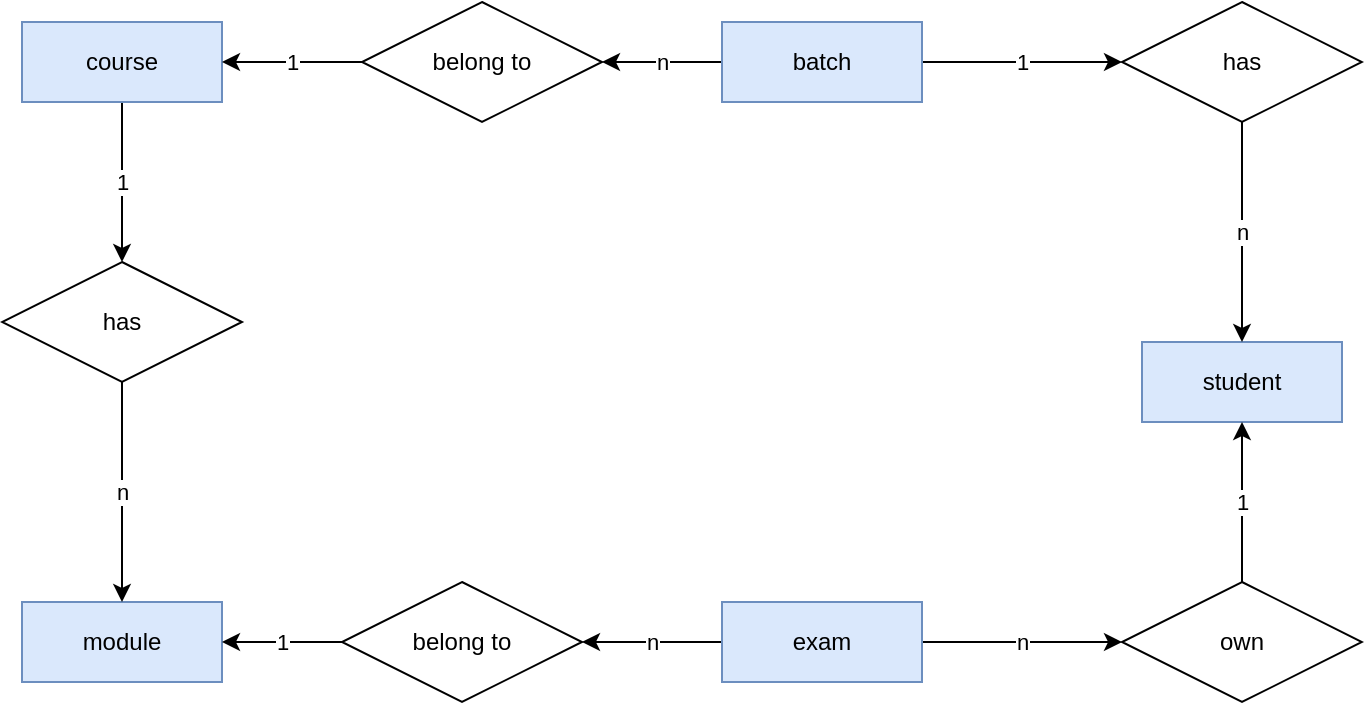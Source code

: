 <mxfile version="21.3.4" type="device" pages="2">
  <diagram name="entity-relationship" id="TdD9wb7U7gQ6oi90v_ut">
    <mxGraphModel dx="794" dy="510" grid="1" gridSize="10" guides="1" tooltips="1" connect="1" arrows="1" fold="1" page="1" pageScale="1" pageWidth="827" pageHeight="1169" math="0" shadow="0">
      <root>
        <mxCell id="0" />
        <mxCell id="1" parent="0" />
        <mxCell id="nNavrXegC2ZL3z3ZBrVg-13" value="1" style="edgeStyle=orthogonalEdgeStyle;rounded=0;orthogonalLoop=1;jettySize=auto;html=1;" edge="1" parent="1" source="nNavrXegC2ZL3z3ZBrVg-1" target="nNavrXegC2ZL3z3ZBrVg-12">
          <mxGeometry relative="1" as="geometry" />
        </mxCell>
        <mxCell id="nNavrXegC2ZL3z3ZBrVg-1" value="course" style="whiteSpace=wrap;html=1;align=center;fillColor=#dae8fc;strokeColor=#6c8ebf;" vertex="1" parent="1">
          <mxGeometry x="40" y="120" width="100" height="40" as="geometry" />
        </mxCell>
        <mxCell id="nNavrXegC2ZL3z3ZBrVg-7" value="n" style="edgeStyle=orthogonalEdgeStyle;rounded=0;orthogonalLoop=1;jettySize=auto;html=1;" edge="1" parent="1" source="nNavrXegC2ZL3z3ZBrVg-2" target="nNavrXegC2ZL3z3ZBrVg-6">
          <mxGeometry relative="1" as="geometry" />
        </mxCell>
        <mxCell id="nNavrXegC2ZL3z3ZBrVg-10" value="1" style="edgeStyle=orthogonalEdgeStyle;rounded=0;orthogonalLoop=1;jettySize=auto;html=1;" edge="1" parent="1" source="nNavrXegC2ZL3z3ZBrVg-2" target="nNavrXegC2ZL3z3ZBrVg-9">
          <mxGeometry relative="1" as="geometry" />
        </mxCell>
        <mxCell id="nNavrXegC2ZL3z3ZBrVg-2" value="batch" style="whiteSpace=wrap;html=1;align=center;fillColor=#dae8fc;strokeColor=#6c8ebf;" vertex="1" parent="1">
          <mxGeometry x="390" y="120" width="100" height="40" as="geometry" />
        </mxCell>
        <mxCell id="nNavrXegC2ZL3z3ZBrVg-3" value="student" style="whiteSpace=wrap;html=1;align=center;fillColor=#dae8fc;strokeColor=#6c8ebf;" vertex="1" parent="1">
          <mxGeometry x="600" y="280" width="100" height="40" as="geometry" />
        </mxCell>
        <mxCell id="nNavrXegC2ZL3z3ZBrVg-4" value="module" style="whiteSpace=wrap;html=1;align=center;fillColor=#dae8fc;strokeColor=#6c8ebf;" vertex="1" parent="1">
          <mxGeometry x="40" y="410" width="100" height="40" as="geometry" />
        </mxCell>
        <mxCell id="nNavrXegC2ZL3z3ZBrVg-16" value="n" style="edgeStyle=orthogonalEdgeStyle;rounded=0;orthogonalLoop=1;jettySize=auto;html=1;" edge="1" parent="1" source="nNavrXegC2ZL3z3ZBrVg-5" target="nNavrXegC2ZL3z3ZBrVg-15">
          <mxGeometry relative="1" as="geometry" />
        </mxCell>
        <mxCell id="nNavrXegC2ZL3z3ZBrVg-21" value="n" style="edgeStyle=orthogonalEdgeStyle;rounded=0;orthogonalLoop=1;jettySize=auto;html=1;" edge="1" parent="1" source="nNavrXegC2ZL3z3ZBrVg-5" target="nNavrXegC2ZL3z3ZBrVg-18">
          <mxGeometry relative="1" as="geometry" />
        </mxCell>
        <mxCell id="nNavrXegC2ZL3z3ZBrVg-5" value="exam" style="whiteSpace=wrap;html=1;align=center;fillColor=#dae8fc;strokeColor=#6c8ebf;" vertex="1" parent="1">
          <mxGeometry x="390" y="410" width="100" height="40" as="geometry" />
        </mxCell>
        <mxCell id="nNavrXegC2ZL3z3ZBrVg-8" value="1" style="edgeStyle=orthogonalEdgeStyle;rounded=0;orthogonalLoop=1;jettySize=auto;html=1;" edge="1" parent="1" source="nNavrXegC2ZL3z3ZBrVg-6" target="nNavrXegC2ZL3z3ZBrVg-1">
          <mxGeometry relative="1" as="geometry" />
        </mxCell>
        <mxCell id="nNavrXegC2ZL3z3ZBrVg-6" value="belong to" style="shape=rhombus;perimeter=rhombusPerimeter;whiteSpace=wrap;html=1;align=center;" vertex="1" parent="1">
          <mxGeometry x="210" y="110" width="120" height="60" as="geometry" />
        </mxCell>
        <mxCell id="nNavrXegC2ZL3z3ZBrVg-11" value="n" style="edgeStyle=orthogonalEdgeStyle;rounded=0;orthogonalLoop=1;jettySize=auto;html=1;" edge="1" parent="1" source="nNavrXegC2ZL3z3ZBrVg-9" target="nNavrXegC2ZL3z3ZBrVg-3">
          <mxGeometry relative="1" as="geometry" />
        </mxCell>
        <mxCell id="nNavrXegC2ZL3z3ZBrVg-9" value="has" style="shape=rhombus;perimeter=rhombusPerimeter;whiteSpace=wrap;html=1;align=center;" vertex="1" parent="1">
          <mxGeometry x="590" y="110" width="120" height="60" as="geometry" />
        </mxCell>
        <mxCell id="nNavrXegC2ZL3z3ZBrVg-14" value="n" style="edgeStyle=orthogonalEdgeStyle;rounded=0;orthogonalLoop=1;jettySize=auto;html=1;" edge="1" parent="1" source="nNavrXegC2ZL3z3ZBrVg-12" target="nNavrXegC2ZL3z3ZBrVg-4">
          <mxGeometry relative="1" as="geometry" />
        </mxCell>
        <mxCell id="nNavrXegC2ZL3z3ZBrVg-12" value="has" style="shape=rhombus;perimeter=rhombusPerimeter;whiteSpace=wrap;html=1;align=center;" vertex="1" parent="1">
          <mxGeometry x="30" y="240" width="120" height="60" as="geometry" />
        </mxCell>
        <mxCell id="nNavrXegC2ZL3z3ZBrVg-17" value="1" style="edgeStyle=orthogonalEdgeStyle;rounded=0;orthogonalLoop=1;jettySize=auto;html=1;" edge="1" parent="1" source="nNavrXegC2ZL3z3ZBrVg-15" target="nNavrXegC2ZL3z3ZBrVg-4">
          <mxGeometry relative="1" as="geometry" />
        </mxCell>
        <mxCell id="nNavrXegC2ZL3z3ZBrVg-15" value="belong to" style="shape=rhombus;perimeter=rhombusPerimeter;whiteSpace=wrap;html=1;align=center;" vertex="1" parent="1">
          <mxGeometry x="200" y="400" width="120" height="60" as="geometry" />
        </mxCell>
        <mxCell id="nNavrXegC2ZL3z3ZBrVg-22" value="1" style="edgeStyle=orthogonalEdgeStyle;rounded=0;orthogonalLoop=1;jettySize=auto;html=1;" edge="1" parent="1" source="nNavrXegC2ZL3z3ZBrVg-18" target="nNavrXegC2ZL3z3ZBrVg-3">
          <mxGeometry relative="1" as="geometry" />
        </mxCell>
        <mxCell id="nNavrXegC2ZL3z3ZBrVg-18" value="own" style="shape=rhombus;perimeter=rhombusPerimeter;whiteSpace=wrap;html=1;align=center;" vertex="1" parent="1">
          <mxGeometry x="590" y="400" width="120" height="60" as="geometry" />
        </mxCell>
      </root>
    </mxGraphModel>
  </diagram>
  <diagram id="y5sUXK1blffLN415IO7E" name="attribute-entity-relationship">
    <mxGraphModel dx="1761" dy="600" grid="1" gridSize="10" guides="1" tooltips="1" connect="1" arrows="1" fold="1" page="1" pageScale="1" pageWidth="827" pageHeight="1169" math="0" shadow="0">
      <root>
        <mxCell id="0" />
        <mxCell id="1" parent="0" />
        <mxCell id="jt9zdukk8Od4UHoqFFBV-1" value="1" style="edgeStyle=orthogonalEdgeStyle;rounded=0;orthogonalLoop=1;jettySize=auto;html=1;" edge="1" parent="1" source="jt9zdukk8Od4UHoqFFBV-2" target="jt9zdukk8Od4UHoqFFBV-16">
          <mxGeometry relative="1" as="geometry" />
        </mxCell>
        <mxCell id="QoVd7gSmiZVxLZ_CnKLV-6" value="" style="edgeStyle=orthogonalEdgeStyle;rounded=0;orthogonalLoop=1;jettySize=auto;html=1;" edge="1" parent="1" source="jt9zdukk8Od4UHoqFFBV-2" target="QoVd7gSmiZVxLZ_CnKLV-3">
          <mxGeometry relative="1" as="geometry" />
        </mxCell>
        <mxCell id="QoVd7gSmiZVxLZ_CnKLV-49" value="" style="edgeStyle=orthogonalEdgeStyle;rounded=0;orthogonalLoop=1;jettySize=auto;html=1;" edge="1" parent="1" source="jt9zdukk8Od4UHoqFFBV-2" target="QoVd7gSmiZVxLZ_CnKLV-1">
          <mxGeometry relative="1" as="geometry" />
        </mxCell>
        <mxCell id="jt9zdukk8Od4UHoqFFBV-2" value="course" style="whiteSpace=wrap;html=1;align=center;fillColor=#dae8fc;strokeColor=#6c8ebf;" vertex="1" parent="1">
          <mxGeometry x="-590" y="160" width="100" height="40" as="geometry" />
        </mxCell>
        <mxCell id="jt9zdukk8Od4UHoqFFBV-3" value="n" style="edgeStyle=orthogonalEdgeStyle;rounded=0;orthogonalLoop=1;jettySize=auto;html=1;" edge="1" parent="1" source="jt9zdukk8Od4UHoqFFBV-5" target="jt9zdukk8Od4UHoqFFBV-12">
          <mxGeometry relative="1" as="geometry" />
        </mxCell>
        <mxCell id="jt9zdukk8Od4UHoqFFBV-4" value="1" style="edgeStyle=orthogonalEdgeStyle;rounded=0;orthogonalLoop=1;jettySize=auto;html=1;" edge="1" parent="1" source="jt9zdukk8Od4UHoqFFBV-5" target="jt9zdukk8Od4UHoqFFBV-14">
          <mxGeometry relative="1" as="geometry" />
        </mxCell>
        <mxCell id="QoVd7gSmiZVxLZ_CnKLV-41" value="" style="edgeStyle=orthogonalEdgeStyle;rounded=0;orthogonalLoop=1;jettySize=auto;html=1;" edge="1" parent="1" source="jt9zdukk8Od4UHoqFFBV-5" target="QoVd7gSmiZVxLZ_CnKLV-35">
          <mxGeometry relative="1" as="geometry" />
        </mxCell>
        <mxCell id="QoVd7gSmiZVxLZ_CnKLV-42" value="" style="edgeStyle=orthogonalEdgeStyle;rounded=0;orthogonalLoop=1;jettySize=auto;html=1;" edge="1" parent="1" source="jt9zdukk8Od4UHoqFFBV-5" target="QoVd7gSmiZVxLZ_CnKLV-38">
          <mxGeometry relative="1" as="geometry" />
        </mxCell>
        <mxCell id="jt9zdukk8Od4UHoqFFBV-5" value="batch" style="whiteSpace=wrap;html=1;align=center;fillColor=#dae8fc;strokeColor=#6c8ebf;" vertex="1" parent="1">
          <mxGeometry x="-270" y="160" width="100" height="40" as="geometry" />
        </mxCell>
        <mxCell id="QoVd7gSmiZVxLZ_CnKLV-26" value="" style="edgeStyle=orthogonalEdgeStyle;rounded=0;orthogonalLoop=1;jettySize=auto;html=1;" edge="1" parent="1" source="jt9zdukk8Od4UHoqFFBV-6" target="QoVd7gSmiZVxLZ_CnKLV-24">
          <mxGeometry relative="1" as="geometry" />
        </mxCell>
        <mxCell id="QoVd7gSmiZVxLZ_CnKLV-28" value="" style="edgeStyle=orthogonalEdgeStyle;rounded=0;orthogonalLoop=1;jettySize=auto;html=1;" edge="1" parent="1" source="jt9zdukk8Od4UHoqFFBV-6" target="QoVd7gSmiZVxLZ_CnKLV-21">
          <mxGeometry relative="1" as="geometry" />
        </mxCell>
        <mxCell id="jt9zdukk8Od4UHoqFFBV-6" value="student" style="whiteSpace=wrap;html=1;align=center;fillColor=#dae8fc;strokeColor=#6c8ebf;" vertex="1" parent="1">
          <mxGeometry x="-60" y="320" width="100" height="40" as="geometry" />
        </mxCell>
        <mxCell id="QoVd7gSmiZVxLZ_CnKLV-16" value="" style="edgeStyle=orthogonalEdgeStyle;rounded=0;orthogonalLoop=1;jettySize=auto;html=1;" edge="1" parent="1" source="jt9zdukk8Od4UHoqFFBV-7" target="QoVd7gSmiZVxLZ_CnKLV-14">
          <mxGeometry relative="1" as="geometry" />
        </mxCell>
        <mxCell id="QoVd7gSmiZVxLZ_CnKLV-48" value="" style="edgeStyle=orthogonalEdgeStyle;rounded=0;orthogonalLoop=1;jettySize=auto;html=1;" edge="1" parent="1" source="jt9zdukk8Od4UHoqFFBV-7" target="QoVd7gSmiZVxLZ_CnKLV-9">
          <mxGeometry relative="1" as="geometry" />
        </mxCell>
        <mxCell id="jt9zdukk8Od4UHoqFFBV-7" value="module" style="whiteSpace=wrap;html=1;align=center;fillColor=#dae8fc;strokeColor=#6c8ebf;" vertex="1" parent="1">
          <mxGeometry x="-590" y="450" width="100" height="40" as="geometry" />
        </mxCell>
        <mxCell id="jt9zdukk8Od4UHoqFFBV-8" value="n" style="edgeStyle=orthogonalEdgeStyle;rounded=0;orthogonalLoop=1;jettySize=auto;html=1;" edge="1" parent="1" source="jt9zdukk8Od4UHoqFFBV-10" target="jt9zdukk8Od4UHoqFFBV-18">
          <mxGeometry relative="1" as="geometry" />
        </mxCell>
        <mxCell id="jt9zdukk8Od4UHoqFFBV-9" value="n" style="edgeStyle=orthogonalEdgeStyle;rounded=0;orthogonalLoop=1;jettySize=auto;html=1;" edge="1" parent="1" source="jt9zdukk8Od4UHoqFFBV-10" target="jt9zdukk8Od4UHoqFFBV-20">
          <mxGeometry relative="1" as="geometry" />
        </mxCell>
        <mxCell id="QoVd7gSmiZVxLZ_CnKLV-20" value="" style="edgeStyle=orthogonalEdgeStyle;rounded=0;orthogonalLoop=1;jettySize=auto;html=1;" edge="1" parent="1" source="jt9zdukk8Od4UHoqFFBV-10" target="QoVd7gSmiZVxLZ_CnKLV-19">
          <mxGeometry relative="1" as="geometry" />
        </mxCell>
        <mxCell id="jt9zdukk8Od4UHoqFFBV-10" value="exam" style="whiteSpace=wrap;html=1;align=center;fillColor=#dae8fc;strokeColor=#6c8ebf;" vertex="1" parent="1">
          <mxGeometry x="-270" y="450" width="100" height="40" as="geometry" />
        </mxCell>
        <mxCell id="jt9zdukk8Od4UHoqFFBV-11" value="1" style="edgeStyle=orthogonalEdgeStyle;rounded=0;orthogonalLoop=1;jettySize=auto;html=1;" edge="1" parent="1" source="jt9zdukk8Od4UHoqFFBV-12" target="jt9zdukk8Od4UHoqFFBV-2">
          <mxGeometry relative="1" as="geometry" />
        </mxCell>
        <mxCell id="jt9zdukk8Od4UHoqFFBV-12" value="belong to" style="shape=rhombus;perimeter=rhombusPerimeter;whiteSpace=wrap;html=1;align=center;" vertex="1" parent="1">
          <mxGeometry x="-450" y="150" width="120" height="60" as="geometry" />
        </mxCell>
        <mxCell id="jt9zdukk8Od4UHoqFFBV-13" value="n" style="edgeStyle=orthogonalEdgeStyle;rounded=0;orthogonalLoop=1;jettySize=auto;html=1;" edge="1" parent="1" source="jt9zdukk8Od4UHoqFFBV-14" target="jt9zdukk8Od4UHoqFFBV-6">
          <mxGeometry relative="1" as="geometry" />
        </mxCell>
        <mxCell id="jt9zdukk8Od4UHoqFFBV-14" value="has" style="shape=rhombus;perimeter=rhombusPerimeter;whiteSpace=wrap;html=1;align=center;" vertex="1" parent="1">
          <mxGeometry x="-70" y="150" width="120" height="60" as="geometry" />
        </mxCell>
        <mxCell id="jt9zdukk8Od4UHoqFFBV-15" value="n" style="edgeStyle=orthogonalEdgeStyle;rounded=0;orthogonalLoop=1;jettySize=auto;html=1;" edge="1" parent="1" source="jt9zdukk8Od4UHoqFFBV-16" target="jt9zdukk8Od4UHoqFFBV-7">
          <mxGeometry relative="1" as="geometry" />
        </mxCell>
        <mxCell id="jt9zdukk8Od4UHoqFFBV-16" value="has" style="shape=rhombus;perimeter=rhombusPerimeter;whiteSpace=wrap;html=1;align=center;" vertex="1" parent="1">
          <mxGeometry x="-600" y="280" width="120" height="60" as="geometry" />
        </mxCell>
        <mxCell id="jt9zdukk8Od4UHoqFFBV-17" value="1" style="edgeStyle=orthogonalEdgeStyle;rounded=0;orthogonalLoop=1;jettySize=auto;html=1;" edge="1" parent="1" source="jt9zdukk8Od4UHoqFFBV-18" target="jt9zdukk8Od4UHoqFFBV-7">
          <mxGeometry relative="1" as="geometry" />
        </mxCell>
        <mxCell id="jt9zdukk8Od4UHoqFFBV-18" value="belong to" style="shape=rhombus;perimeter=rhombusPerimeter;whiteSpace=wrap;html=1;align=center;" vertex="1" parent="1">
          <mxGeometry x="-460" y="440" width="120" height="60" as="geometry" />
        </mxCell>
        <mxCell id="jt9zdukk8Od4UHoqFFBV-19" value="1" style="edgeStyle=orthogonalEdgeStyle;rounded=0;orthogonalLoop=1;jettySize=auto;html=1;" edge="1" parent="1" source="jt9zdukk8Od4UHoqFFBV-20" target="jt9zdukk8Od4UHoqFFBV-6">
          <mxGeometry relative="1" as="geometry" />
        </mxCell>
        <mxCell id="jt9zdukk8Od4UHoqFFBV-20" value="own" style="shape=rhombus;perimeter=rhombusPerimeter;whiteSpace=wrap;html=1;align=center;" vertex="1" parent="1">
          <mxGeometry x="-70" y="440" width="120" height="60" as="geometry" />
        </mxCell>
        <mxCell id="QoVd7gSmiZVxLZ_CnKLV-1" value="course_id" style="ellipse;whiteSpace=wrap;html=1;align=center;fontStyle=5;fillColor=#fff2cc;strokeColor=#d6b656;fontColor=#FF0000;" vertex="1" parent="1">
          <mxGeometry x="-590" y="50" width="100" height="40" as="geometry" />
        </mxCell>
        <mxCell id="QoVd7gSmiZVxLZ_CnKLV-2" value="c-name" style="ellipse;whiteSpace=wrap;html=1;align=center;fillColor=#fff2cc;strokeColor=#d6b656;" vertex="1" parent="1">
          <mxGeometry x="-710" y="90" width="100" height="40" as="geometry" />
        </mxCell>
        <mxCell id="QoVd7gSmiZVxLZ_CnKLV-3" value="semeters" style="ellipse;whiteSpace=wrap;html=1;align=center;fillColor=#fff2cc;strokeColor=#d6b656;" vertex="1" parent="1">
          <mxGeometry x="-760" y="160" width="100" height="40" as="geometry" />
        </mxCell>
        <mxCell id="QoVd7gSmiZVxLZ_CnKLV-4" value="fee" style="ellipse;whiteSpace=wrap;html=1;align=center;fillColor=#fff2cc;strokeColor=#d6b656;" vertex="1" parent="1">
          <mxGeometry x="-700" y="220" width="100" height="40" as="geometry" />
        </mxCell>
        <mxCell id="QoVd7gSmiZVxLZ_CnKLV-8" value="" style="endArrow=classic;html=1;rounded=0;exitX=0;exitY=0.5;exitDx=0;exitDy=0;entryX=0.5;entryY=0;entryDx=0;entryDy=0;" edge="1" parent="1" source="jt9zdukk8Od4UHoqFFBV-2" target="QoVd7gSmiZVxLZ_CnKLV-4">
          <mxGeometry width="50" height="50" relative="1" as="geometry">
            <mxPoint x="-580" y="340" as="sourcePoint" />
            <mxPoint x="-530" y="290" as="targetPoint" />
          </mxGeometry>
        </mxCell>
        <mxCell id="QoVd7gSmiZVxLZ_CnKLV-9" value="module_id" style="ellipse;whiteSpace=wrap;html=1;align=center;fontStyle=5;fillColor=#fff2cc;strokeColor=#d6b656;fontColor=#FF0000;" vertex="1" parent="1">
          <mxGeometry x="-750" y="450" width="100" height="40" as="geometry" />
        </mxCell>
        <mxCell id="QoVd7gSmiZVxLZ_CnKLV-10" value="student_id" style="ellipse;whiteSpace=wrap;html=1;align=center;fontStyle=5;fillColor=#fff2cc;strokeColor=#d6b656;fontColor=#FF0000;" vertex="1" parent="1">
          <mxGeometry x="30" y="250" width="100" height="40" as="geometry" />
        </mxCell>
        <mxCell id="QoVd7gSmiZVxLZ_CnKLV-11" value="m-name" style="ellipse;whiteSpace=wrap;html=1;align=center;fillColor=#fff2cc;strokeColor=#d6b656;" vertex="1" parent="1">
          <mxGeometry x="-480" y="530" width="80" height="40" as="geometry" />
        </mxCell>
        <mxCell id="QoVd7gSmiZVxLZ_CnKLV-13" value="duration" style="ellipse;whiteSpace=wrap;html=1;align=center;fillColor=#fff2cc;strokeColor=#d6b656;" vertex="1" parent="1">
          <mxGeometry x="-700" y="530" width="100" height="40" as="geometry" />
        </mxCell>
        <mxCell id="QoVd7gSmiZVxLZ_CnKLV-14" value="fee" style="ellipse;whiteSpace=wrap;html=1;align=center;fillColor=#fff2cc;strokeColor=#d6b656;" vertex="1" parent="1">
          <mxGeometry x="-590" y="560" width="100" height="40" as="geometry" />
        </mxCell>
        <mxCell id="QoVd7gSmiZVxLZ_CnKLV-17" value="" style="endArrow=classic;html=1;rounded=0;entryX=1;entryY=0;entryDx=0;entryDy=0;" edge="1" parent="1" target="QoVd7gSmiZVxLZ_CnKLV-13">
          <mxGeometry width="50" height="50" relative="1" as="geometry">
            <mxPoint x="-540" y="490" as="sourcePoint" />
            <mxPoint x="-530" y="560" as="targetPoint" />
          </mxGeometry>
        </mxCell>
        <mxCell id="QoVd7gSmiZVxLZ_CnKLV-18" value="" style="endArrow=classic;html=1;rounded=0;exitX=0.5;exitY=1;exitDx=0;exitDy=0;entryX=0;entryY=0;entryDx=0;entryDy=0;" edge="1" parent="1" source="jt9zdukk8Od4UHoqFFBV-7" target="QoVd7gSmiZVxLZ_CnKLV-11">
          <mxGeometry width="50" height="50" relative="1" as="geometry">
            <mxPoint x="-580" y="610" as="sourcePoint" />
            <mxPoint x="-630" y="420" as="targetPoint" />
          </mxGeometry>
        </mxCell>
        <mxCell id="QoVd7gSmiZVxLZ_CnKLV-19" value="mark" style="ellipse;whiteSpace=wrap;html=1;align=center;fillColor=#fff2cc;strokeColor=#d6b656;" vertex="1" parent="1">
          <mxGeometry x="-270" y="530" width="100" height="40" as="geometry" />
        </mxCell>
        <mxCell id="QoVd7gSmiZVxLZ_CnKLV-21" value="st-name" style="ellipse;whiteSpace=wrap;html=1;align=center;fillColor=#fff2cc;strokeColor=#d6b656;" vertex="1" parent="1">
          <mxGeometry x="90" y="320" width="100" height="40" as="geometry" />
        </mxCell>
        <mxCell id="QoVd7gSmiZVxLZ_CnKLV-22" value="gender" style="ellipse;whiteSpace=wrap;html=1;align=center;fillColor=#fff2cc;strokeColor=#d6b656;" vertex="1" parent="1">
          <mxGeometry x="50" y="380" width="100" height="40" as="geometry" />
        </mxCell>
        <mxCell id="QoVd7gSmiZVxLZ_CnKLV-24" value="phone" style="ellipse;whiteSpace=wrap;html=1;align=center;fillColor=#fff2cc;strokeColor=#d6b656;" vertex="1" parent="1">
          <mxGeometry x="-210" y="320" width="100" height="40" as="geometry" />
        </mxCell>
        <mxCell id="QoVd7gSmiZVxLZ_CnKLV-25" value="leader" style="ellipse;whiteSpace=wrap;html=1;align=center;fillColor=#fff2cc;strokeColor=#d6b656;" vertex="1" parent="1">
          <mxGeometry x="-170" y="260" width="100" height="40" as="geometry" />
        </mxCell>
        <mxCell id="QoVd7gSmiZVxLZ_CnKLV-30" value="" style="endArrow=classic;html=1;rounded=0;exitX=0;exitY=0.5;exitDx=0;exitDy=0;entryX=1;entryY=1;entryDx=0;entryDy=0;" edge="1" parent="1" source="jt9zdukk8Od4UHoqFFBV-6" target="QoVd7gSmiZVxLZ_CnKLV-25">
          <mxGeometry width="50" height="50" relative="1" as="geometry">
            <mxPoint x="-310" y="320" as="sourcePoint" />
            <mxPoint x="-260" y="270" as="targetPoint" />
          </mxGeometry>
        </mxCell>
        <mxCell id="QoVd7gSmiZVxLZ_CnKLV-31" value="email" style="ellipse;whiteSpace=wrap;html=1;align=center;fillColor=#fff2cc;strokeColor=#d6b656;" vertex="1" parent="1">
          <mxGeometry x="-170" y="370" width="100" height="40" as="geometry" />
        </mxCell>
        <mxCell id="QoVd7gSmiZVxLZ_CnKLV-32" value="" style="endArrow=classic;html=1;rounded=0;exitX=0;exitY=0.5;exitDx=0;exitDy=0;entryX=0.978;entryY=0.25;entryDx=0;entryDy=0;entryPerimeter=0;" edge="1" parent="1" source="jt9zdukk8Od4UHoqFFBV-6" target="QoVd7gSmiZVxLZ_CnKLV-31">
          <mxGeometry width="50" height="50" relative="1" as="geometry">
            <mxPoint x="-310" y="320" as="sourcePoint" />
            <mxPoint x="-260" y="270" as="targetPoint" />
          </mxGeometry>
        </mxCell>
        <mxCell id="QoVd7gSmiZVxLZ_CnKLV-33" value="" style="endArrow=classic;html=1;rounded=0;exitX=1;exitY=0.5;exitDx=0;exitDy=0;entryX=0.274;entryY=0.917;entryDx=0;entryDy=0;entryPerimeter=0;" edge="1" parent="1" source="jt9zdukk8Od4UHoqFFBV-6" target="QoVd7gSmiZVxLZ_CnKLV-10">
          <mxGeometry width="50" height="50" relative="1" as="geometry">
            <mxPoint x="-310" y="320" as="sourcePoint" />
            <mxPoint x="-260" y="270" as="targetPoint" />
          </mxGeometry>
        </mxCell>
        <mxCell id="QoVd7gSmiZVxLZ_CnKLV-34" value="" style="endArrow=classic;html=1;rounded=0;exitX=1;exitY=0.5;exitDx=0;exitDy=0;entryX=0.078;entryY=0.186;entryDx=0;entryDy=0;entryPerimeter=0;" edge="1" parent="1" source="jt9zdukk8Od4UHoqFFBV-6" target="QoVd7gSmiZVxLZ_CnKLV-22">
          <mxGeometry width="50" height="50" relative="1" as="geometry">
            <mxPoint x="-310" y="320" as="sourcePoint" />
            <mxPoint x="-260" y="270" as="targetPoint" />
          </mxGeometry>
        </mxCell>
        <mxCell id="QoVd7gSmiZVxLZ_CnKLV-35" value="batch_id" style="ellipse;whiteSpace=wrap;html=1;align=center;fontStyle=5;fillColor=#fff2cc;strokeColor=#d6b656;fontColor=#FF0000;" vertex="1" parent="1">
          <mxGeometry x="-270" y="220" width="100" height="40" as="geometry" />
        </mxCell>
        <mxCell id="QoVd7gSmiZVxLZ_CnKLV-38" value="start-date" style="ellipse;whiteSpace=wrap;html=1;align=center;fillColor=#fff2cc;strokeColor=#d6b656;" vertex="1" parent="1">
          <mxGeometry x="-270" y="60" width="100" height="40" as="geometry" />
        </mxCell>
        <mxCell id="QoVd7gSmiZVxLZ_CnKLV-39" value="duration" style="ellipse;whiteSpace=wrap;html=1;align=center;fillColor=#fff2cc;strokeColor=#d6b656;" vertex="1" parent="1">
          <mxGeometry x="-170" y="90" width="100" height="40" as="geometry" />
        </mxCell>
        <mxCell id="QoVd7gSmiZVxLZ_CnKLV-40" value="total-students" style="ellipse;whiteSpace=wrap;html=1;align=center;fillColor=#fff2cc;strokeColor=#d6b656;" vertex="1" parent="1">
          <mxGeometry x="-380" y="90" width="100" height="40" as="geometry" />
        </mxCell>
        <mxCell id="QoVd7gSmiZVxLZ_CnKLV-43" value="" style="endArrow=classic;html=1;rounded=0;exitX=0.5;exitY=0;exitDx=0;exitDy=0;entryX=0;entryY=1;entryDx=0;entryDy=0;" edge="1" parent="1" source="jt9zdukk8Od4UHoqFFBV-5" target="QoVd7gSmiZVxLZ_CnKLV-39">
          <mxGeometry width="50" height="50" relative="1" as="geometry">
            <mxPoint x="-310" y="320" as="sourcePoint" />
            <mxPoint x="-260" y="270" as="targetPoint" />
          </mxGeometry>
        </mxCell>
        <mxCell id="QoVd7gSmiZVxLZ_CnKLV-46" value="" style="endArrow=classic;html=1;rounded=0;exitX=0.5;exitY=0;exitDx=0;exitDy=0;entryX=0.927;entryY=0.681;entryDx=0;entryDy=0;entryPerimeter=0;" edge="1" parent="1" source="jt9zdukk8Od4UHoqFFBV-5" target="QoVd7gSmiZVxLZ_CnKLV-40">
          <mxGeometry width="50" height="50" relative="1" as="geometry">
            <mxPoint x="-310" y="320" as="sourcePoint" />
            <mxPoint x="-260" y="270" as="targetPoint" />
          </mxGeometry>
        </mxCell>
        <mxCell id="QoVd7gSmiZVxLZ_CnKLV-50" value="" style="endArrow=classic;html=1;rounded=0;exitX=0;exitY=0.5;exitDx=0;exitDy=0;entryX=0.71;entryY=1.044;entryDx=0;entryDy=0;entryPerimeter=0;" edge="1" parent="1" source="jt9zdukk8Od4UHoqFFBV-2" target="QoVd7gSmiZVxLZ_CnKLV-2">
          <mxGeometry width="50" height="50" relative="1" as="geometry">
            <mxPoint x="-310" y="320" as="sourcePoint" />
            <mxPoint x="-260" y="270" as="targetPoint" />
          </mxGeometry>
        </mxCell>
      </root>
    </mxGraphModel>
  </diagram>
</mxfile>
